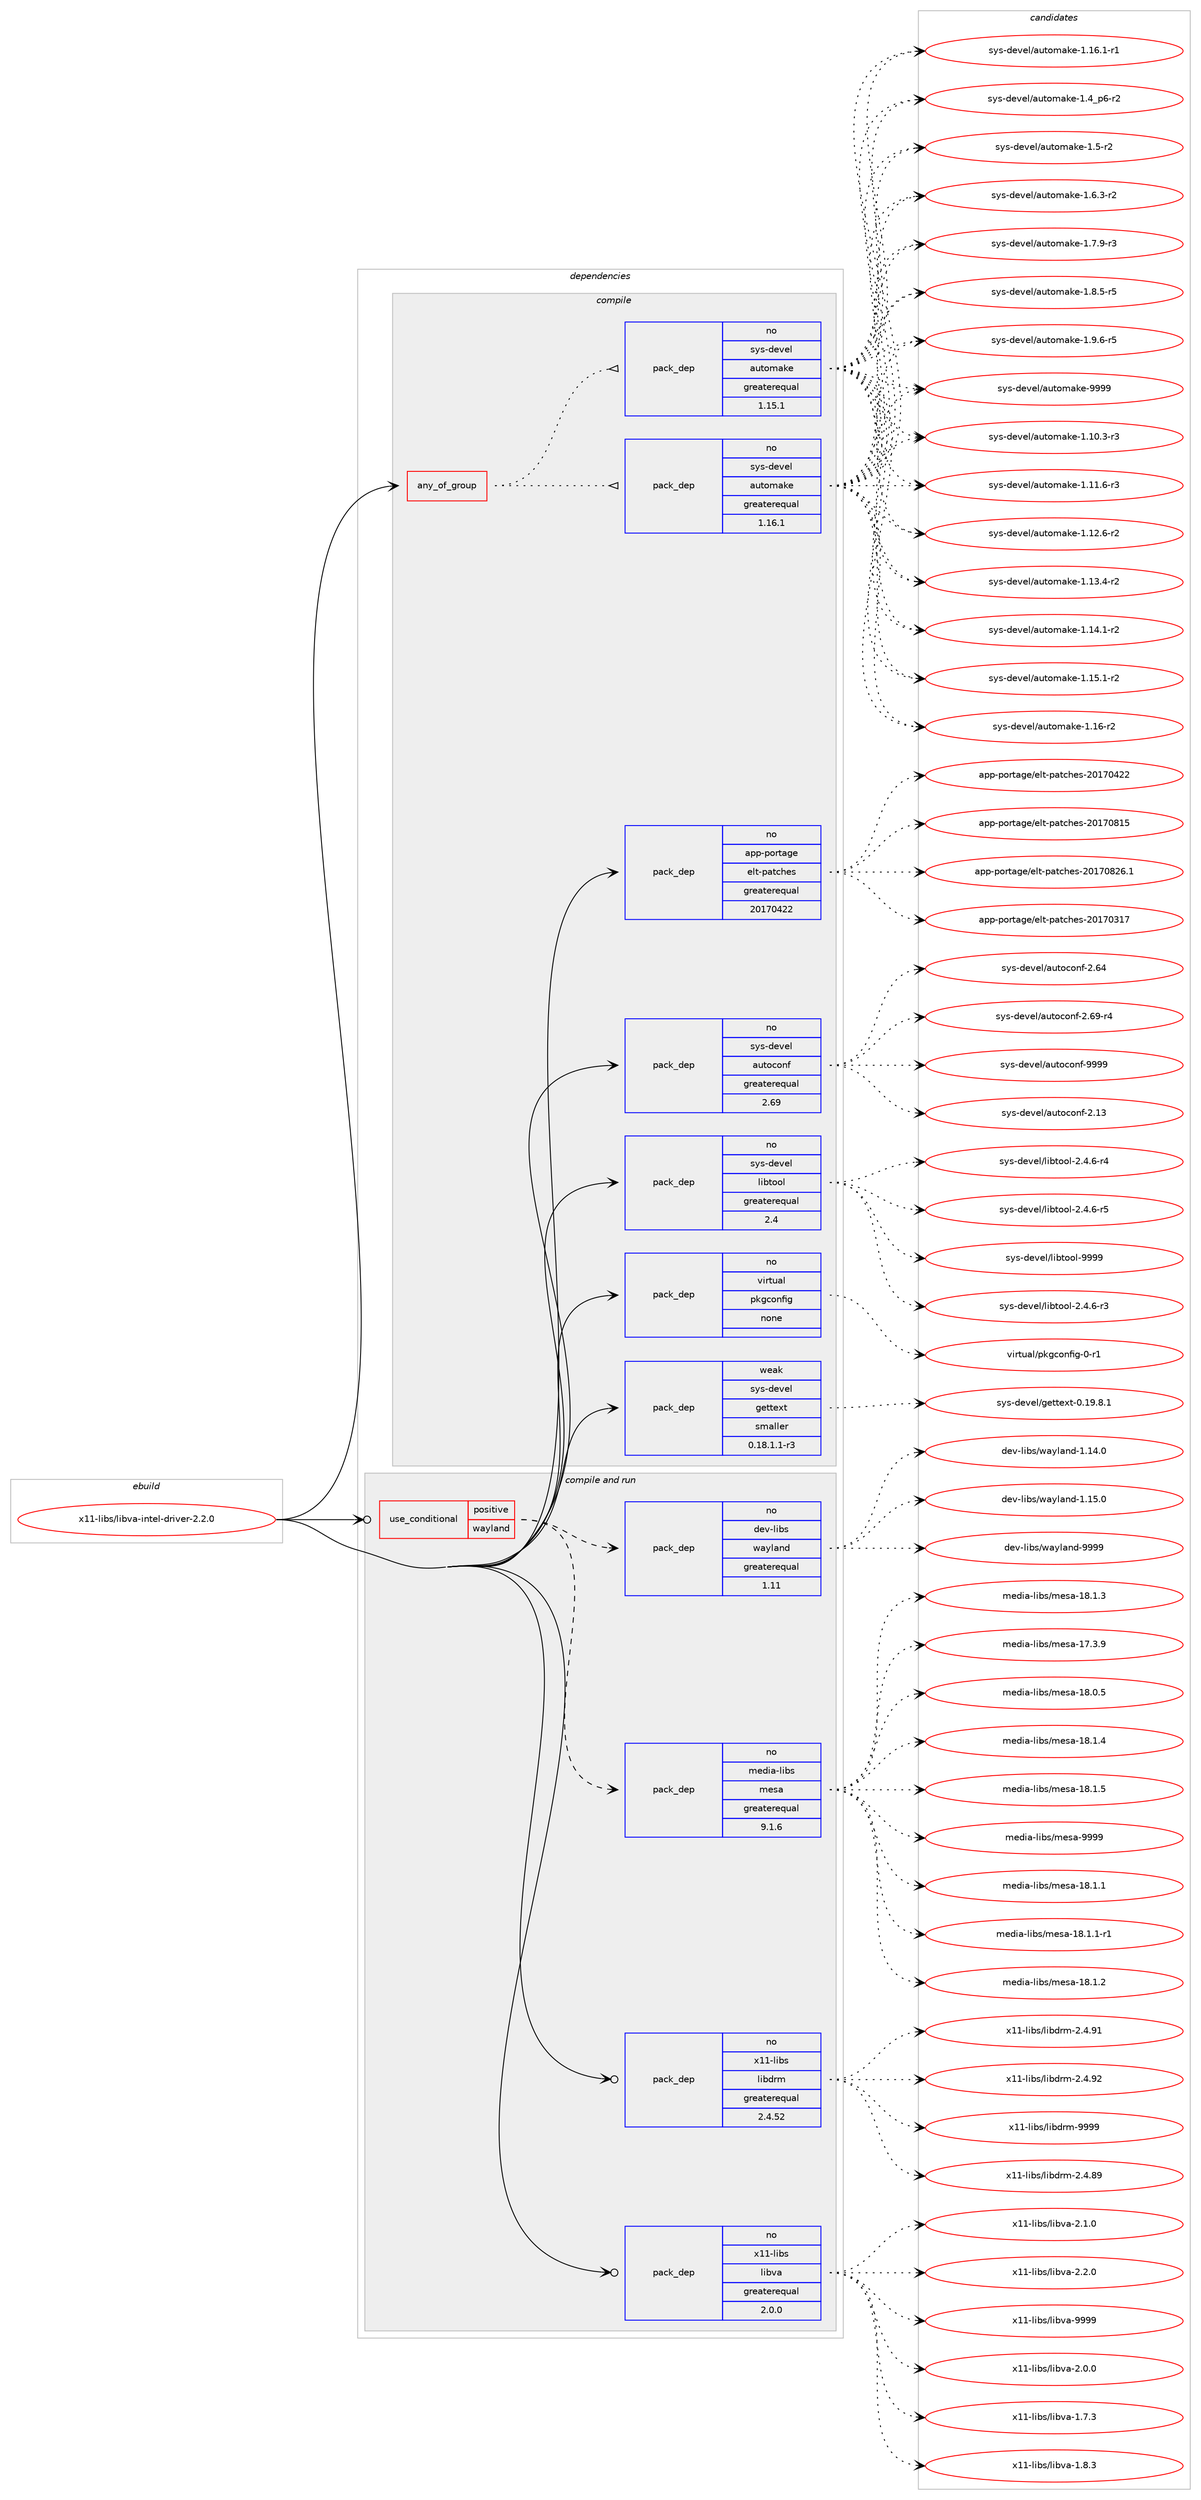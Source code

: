 digraph prolog {

# *************
# Graph options
# *************

newrank=true;
concentrate=true;
compound=true;
graph [rankdir=LR,fontname=Helvetica,fontsize=10,ranksep=1.5];#, ranksep=2.5, nodesep=0.2];
edge  [arrowhead=vee];
node  [fontname=Helvetica,fontsize=10];

# **********
# The ebuild
# **********

subgraph cluster_leftcol {
color=gray;
rank=same;
label=<<i>ebuild</i>>;
id [label="x11-libs/libva-intel-driver-2.2.0", color=red, width=4, href="../x11-libs/libva-intel-driver-2.2.0.svg"];
}

# ****************
# The dependencies
# ****************

subgraph cluster_midcol {
color=gray;
label=<<i>dependencies</i>>;
subgraph cluster_compile {
fillcolor="#eeeeee";
style=filled;
label=<<i>compile</i>>;
subgraph any174 {
dependency4673 [label=<<TABLE BORDER="0" CELLBORDER="1" CELLSPACING="0" CELLPADDING="4"><TR><TD CELLPADDING="10">any_of_group</TD></TR></TABLE>>, shape=none, color=red];subgraph pack3758 {
dependency4674 [label=<<TABLE BORDER="0" CELLBORDER="1" CELLSPACING="0" CELLPADDING="4" WIDTH="220"><TR><TD ROWSPAN="6" CELLPADDING="30">pack_dep</TD></TR><TR><TD WIDTH="110">no</TD></TR><TR><TD>sys-devel</TD></TR><TR><TD>automake</TD></TR><TR><TD>greaterequal</TD></TR><TR><TD>1.16.1</TD></TR></TABLE>>, shape=none, color=blue];
}
dependency4673:e -> dependency4674:w [weight=20,style="dotted",arrowhead="oinv"];
subgraph pack3759 {
dependency4675 [label=<<TABLE BORDER="0" CELLBORDER="1" CELLSPACING="0" CELLPADDING="4" WIDTH="220"><TR><TD ROWSPAN="6" CELLPADDING="30">pack_dep</TD></TR><TR><TD WIDTH="110">no</TD></TR><TR><TD>sys-devel</TD></TR><TR><TD>automake</TD></TR><TR><TD>greaterequal</TD></TR><TR><TD>1.15.1</TD></TR></TABLE>>, shape=none, color=blue];
}
dependency4673:e -> dependency4675:w [weight=20,style="dotted",arrowhead="oinv"];
}
id:e -> dependency4673:w [weight=20,style="solid",arrowhead="vee"];
subgraph pack3760 {
dependency4676 [label=<<TABLE BORDER="0" CELLBORDER="1" CELLSPACING="0" CELLPADDING="4" WIDTH="220"><TR><TD ROWSPAN="6" CELLPADDING="30">pack_dep</TD></TR><TR><TD WIDTH="110">no</TD></TR><TR><TD>app-portage</TD></TR><TR><TD>elt-patches</TD></TR><TR><TD>greaterequal</TD></TR><TR><TD>20170422</TD></TR></TABLE>>, shape=none, color=blue];
}
id:e -> dependency4676:w [weight=20,style="solid",arrowhead="vee"];
subgraph pack3761 {
dependency4677 [label=<<TABLE BORDER="0" CELLBORDER="1" CELLSPACING="0" CELLPADDING="4" WIDTH="220"><TR><TD ROWSPAN="6" CELLPADDING="30">pack_dep</TD></TR><TR><TD WIDTH="110">no</TD></TR><TR><TD>sys-devel</TD></TR><TR><TD>autoconf</TD></TR><TR><TD>greaterequal</TD></TR><TR><TD>2.69</TD></TR></TABLE>>, shape=none, color=blue];
}
id:e -> dependency4677:w [weight=20,style="solid",arrowhead="vee"];
subgraph pack3762 {
dependency4678 [label=<<TABLE BORDER="0" CELLBORDER="1" CELLSPACING="0" CELLPADDING="4" WIDTH="220"><TR><TD ROWSPAN="6" CELLPADDING="30">pack_dep</TD></TR><TR><TD WIDTH="110">no</TD></TR><TR><TD>sys-devel</TD></TR><TR><TD>libtool</TD></TR><TR><TD>greaterequal</TD></TR><TR><TD>2.4</TD></TR></TABLE>>, shape=none, color=blue];
}
id:e -> dependency4678:w [weight=20,style="solid",arrowhead="vee"];
subgraph pack3763 {
dependency4679 [label=<<TABLE BORDER="0" CELLBORDER="1" CELLSPACING="0" CELLPADDING="4" WIDTH="220"><TR><TD ROWSPAN="6" CELLPADDING="30">pack_dep</TD></TR><TR><TD WIDTH="110">no</TD></TR><TR><TD>virtual</TD></TR><TR><TD>pkgconfig</TD></TR><TR><TD>none</TD></TR><TR><TD></TD></TR></TABLE>>, shape=none, color=blue];
}
id:e -> dependency4679:w [weight=20,style="solid",arrowhead="vee"];
subgraph pack3764 {
dependency4680 [label=<<TABLE BORDER="0" CELLBORDER="1" CELLSPACING="0" CELLPADDING="4" WIDTH="220"><TR><TD ROWSPAN="6" CELLPADDING="30">pack_dep</TD></TR><TR><TD WIDTH="110">weak</TD></TR><TR><TD>sys-devel</TD></TR><TR><TD>gettext</TD></TR><TR><TD>smaller</TD></TR><TR><TD>0.18.1.1-r3</TD></TR></TABLE>>, shape=none, color=blue];
}
id:e -> dependency4680:w [weight=20,style="solid",arrowhead="vee"];
}
subgraph cluster_compileandrun {
fillcolor="#eeeeee";
style=filled;
label=<<i>compile and run</i>>;
subgraph cond741 {
dependency4681 [label=<<TABLE BORDER="0" CELLBORDER="1" CELLSPACING="0" CELLPADDING="4"><TR><TD ROWSPAN="3" CELLPADDING="10">use_conditional</TD></TR><TR><TD>positive</TD></TR><TR><TD>wayland</TD></TR></TABLE>>, shape=none, color=red];
subgraph pack3765 {
dependency4682 [label=<<TABLE BORDER="0" CELLBORDER="1" CELLSPACING="0" CELLPADDING="4" WIDTH="220"><TR><TD ROWSPAN="6" CELLPADDING="30">pack_dep</TD></TR><TR><TD WIDTH="110">no</TD></TR><TR><TD>media-libs</TD></TR><TR><TD>mesa</TD></TR><TR><TD>greaterequal</TD></TR><TR><TD>9.1.6</TD></TR></TABLE>>, shape=none, color=blue];
}
dependency4681:e -> dependency4682:w [weight=20,style="dashed",arrowhead="vee"];
subgraph pack3766 {
dependency4683 [label=<<TABLE BORDER="0" CELLBORDER="1" CELLSPACING="0" CELLPADDING="4" WIDTH="220"><TR><TD ROWSPAN="6" CELLPADDING="30">pack_dep</TD></TR><TR><TD WIDTH="110">no</TD></TR><TR><TD>dev-libs</TD></TR><TR><TD>wayland</TD></TR><TR><TD>greaterequal</TD></TR><TR><TD>1.11</TD></TR></TABLE>>, shape=none, color=blue];
}
dependency4681:e -> dependency4683:w [weight=20,style="dashed",arrowhead="vee"];
}
id:e -> dependency4681:w [weight=20,style="solid",arrowhead="odotvee"];
subgraph pack3767 {
dependency4684 [label=<<TABLE BORDER="0" CELLBORDER="1" CELLSPACING="0" CELLPADDING="4" WIDTH="220"><TR><TD ROWSPAN="6" CELLPADDING="30">pack_dep</TD></TR><TR><TD WIDTH="110">no</TD></TR><TR><TD>x11-libs</TD></TR><TR><TD>libdrm</TD></TR><TR><TD>greaterequal</TD></TR><TR><TD>2.4.52</TD></TR></TABLE>>, shape=none, color=blue];
}
id:e -> dependency4684:w [weight=20,style="solid",arrowhead="odotvee"];
subgraph pack3768 {
dependency4685 [label=<<TABLE BORDER="0" CELLBORDER="1" CELLSPACING="0" CELLPADDING="4" WIDTH="220"><TR><TD ROWSPAN="6" CELLPADDING="30">pack_dep</TD></TR><TR><TD WIDTH="110">no</TD></TR><TR><TD>x11-libs</TD></TR><TR><TD>libva</TD></TR><TR><TD>greaterequal</TD></TR><TR><TD>2.0.0</TD></TR></TABLE>>, shape=none, color=blue];
}
id:e -> dependency4685:w [weight=20,style="solid",arrowhead="odotvee"];
}
subgraph cluster_run {
fillcolor="#eeeeee";
style=filled;
label=<<i>run</i>>;
}
}

# **************
# The candidates
# **************

subgraph cluster_choices {
rank=same;
color=gray;
label=<<i>candidates</i>>;

subgraph choice3758 {
color=black;
nodesep=1;
choice11512111545100101118101108479711711611110997107101454946494846514511451 [label="sys-devel/automake-1.10.3-r3", color=red, width=4,href="../sys-devel/automake-1.10.3-r3.svg"];
choice11512111545100101118101108479711711611110997107101454946494946544511451 [label="sys-devel/automake-1.11.6-r3", color=red, width=4,href="../sys-devel/automake-1.11.6-r3.svg"];
choice11512111545100101118101108479711711611110997107101454946495046544511450 [label="sys-devel/automake-1.12.6-r2", color=red, width=4,href="../sys-devel/automake-1.12.6-r2.svg"];
choice11512111545100101118101108479711711611110997107101454946495146524511450 [label="sys-devel/automake-1.13.4-r2", color=red, width=4,href="../sys-devel/automake-1.13.4-r2.svg"];
choice11512111545100101118101108479711711611110997107101454946495246494511450 [label="sys-devel/automake-1.14.1-r2", color=red, width=4,href="../sys-devel/automake-1.14.1-r2.svg"];
choice11512111545100101118101108479711711611110997107101454946495346494511450 [label="sys-devel/automake-1.15.1-r2", color=red, width=4,href="../sys-devel/automake-1.15.1-r2.svg"];
choice1151211154510010111810110847971171161111099710710145494649544511450 [label="sys-devel/automake-1.16-r2", color=red, width=4,href="../sys-devel/automake-1.16-r2.svg"];
choice11512111545100101118101108479711711611110997107101454946495446494511449 [label="sys-devel/automake-1.16.1-r1", color=red, width=4,href="../sys-devel/automake-1.16.1-r1.svg"];
choice115121115451001011181011084797117116111109971071014549465295112544511450 [label="sys-devel/automake-1.4_p6-r2", color=red, width=4,href="../sys-devel/automake-1.4_p6-r2.svg"];
choice11512111545100101118101108479711711611110997107101454946534511450 [label="sys-devel/automake-1.5-r2", color=red, width=4,href="../sys-devel/automake-1.5-r2.svg"];
choice115121115451001011181011084797117116111109971071014549465446514511450 [label="sys-devel/automake-1.6.3-r2", color=red, width=4,href="../sys-devel/automake-1.6.3-r2.svg"];
choice115121115451001011181011084797117116111109971071014549465546574511451 [label="sys-devel/automake-1.7.9-r3", color=red, width=4,href="../sys-devel/automake-1.7.9-r3.svg"];
choice115121115451001011181011084797117116111109971071014549465646534511453 [label="sys-devel/automake-1.8.5-r5", color=red, width=4,href="../sys-devel/automake-1.8.5-r5.svg"];
choice115121115451001011181011084797117116111109971071014549465746544511453 [label="sys-devel/automake-1.9.6-r5", color=red, width=4,href="../sys-devel/automake-1.9.6-r5.svg"];
choice115121115451001011181011084797117116111109971071014557575757 [label="sys-devel/automake-9999", color=red, width=4,href="../sys-devel/automake-9999.svg"];
dependency4674:e -> choice11512111545100101118101108479711711611110997107101454946494846514511451:w [style=dotted,weight="100"];
dependency4674:e -> choice11512111545100101118101108479711711611110997107101454946494946544511451:w [style=dotted,weight="100"];
dependency4674:e -> choice11512111545100101118101108479711711611110997107101454946495046544511450:w [style=dotted,weight="100"];
dependency4674:e -> choice11512111545100101118101108479711711611110997107101454946495146524511450:w [style=dotted,weight="100"];
dependency4674:e -> choice11512111545100101118101108479711711611110997107101454946495246494511450:w [style=dotted,weight="100"];
dependency4674:e -> choice11512111545100101118101108479711711611110997107101454946495346494511450:w [style=dotted,weight="100"];
dependency4674:e -> choice1151211154510010111810110847971171161111099710710145494649544511450:w [style=dotted,weight="100"];
dependency4674:e -> choice11512111545100101118101108479711711611110997107101454946495446494511449:w [style=dotted,weight="100"];
dependency4674:e -> choice115121115451001011181011084797117116111109971071014549465295112544511450:w [style=dotted,weight="100"];
dependency4674:e -> choice11512111545100101118101108479711711611110997107101454946534511450:w [style=dotted,weight="100"];
dependency4674:e -> choice115121115451001011181011084797117116111109971071014549465446514511450:w [style=dotted,weight="100"];
dependency4674:e -> choice115121115451001011181011084797117116111109971071014549465546574511451:w [style=dotted,weight="100"];
dependency4674:e -> choice115121115451001011181011084797117116111109971071014549465646534511453:w [style=dotted,weight="100"];
dependency4674:e -> choice115121115451001011181011084797117116111109971071014549465746544511453:w [style=dotted,weight="100"];
dependency4674:e -> choice115121115451001011181011084797117116111109971071014557575757:w [style=dotted,weight="100"];
}
subgraph choice3759 {
color=black;
nodesep=1;
choice11512111545100101118101108479711711611110997107101454946494846514511451 [label="sys-devel/automake-1.10.3-r3", color=red, width=4,href="../sys-devel/automake-1.10.3-r3.svg"];
choice11512111545100101118101108479711711611110997107101454946494946544511451 [label="sys-devel/automake-1.11.6-r3", color=red, width=4,href="../sys-devel/automake-1.11.6-r3.svg"];
choice11512111545100101118101108479711711611110997107101454946495046544511450 [label="sys-devel/automake-1.12.6-r2", color=red, width=4,href="../sys-devel/automake-1.12.6-r2.svg"];
choice11512111545100101118101108479711711611110997107101454946495146524511450 [label="sys-devel/automake-1.13.4-r2", color=red, width=4,href="../sys-devel/automake-1.13.4-r2.svg"];
choice11512111545100101118101108479711711611110997107101454946495246494511450 [label="sys-devel/automake-1.14.1-r2", color=red, width=4,href="../sys-devel/automake-1.14.1-r2.svg"];
choice11512111545100101118101108479711711611110997107101454946495346494511450 [label="sys-devel/automake-1.15.1-r2", color=red, width=4,href="../sys-devel/automake-1.15.1-r2.svg"];
choice1151211154510010111810110847971171161111099710710145494649544511450 [label="sys-devel/automake-1.16-r2", color=red, width=4,href="../sys-devel/automake-1.16-r2.svg"];
choice11512111545100101118101108479711711611110997107101454946495446494511449 [label="sys-devel/automake-1.16.1-r1", color=red, width=4,href="../sys-devel/automake-1.16.1-r1.svg"];
choice115121115451001011181011084797117116111109971071014549465295112544511450 [label="sys-devel/automake-1.4_p6-r2", color=red, width=4,href="../sys-devel/automake-1.4_p6-r2.svg"];
choice11512111545100101118101108479711711611110997107101454946534511450 [label="sys-devel/automake-1.5-r2", color=red, width=4,href="../sys-devel/automake-1.5-r2.svg"];
choice115121115451001011181011084797117116111109971071014549465446514511450 [label="sys-devel/automake-1.6.3-r2", color=red, width=4,href="../sys-devel/automake-1.6.3-r2.svg"];
choice115121115451001011181011084797117116111109971071014549465546574511451 [label="sys-devel/automake-1.7.9-r3", color=red, width=4,href="../sys-devel/automake-1.7.9-r3.svg"];
choice115121115451001011181011084797117116111109971071014549465646534511453 [label="sys-devel/automake-1.8.5-r5", color=red, width=4,href="../sys-devel/automake-1.8.5-r5.svg"];
choice115121115451001011181011084797117116111109971071014549465746544511453 [label="sys-devel/automake-1.9.6-r5", color=red, width=4,href="../sys-devel/automake-1.9.6-r5.svg"];
choice115121115451001011181011084797117116111109971071014557575757 [label="sys-devel/automake-9999", color=red, width=4,href="../sys-devel/automake-9999.svg"];
dependency4675:e -> choice11512111545100101118101108479711711611110997107101454946494846514511451:w [style=dotted,weight="100"];
dependency4675:e -> choice11512111545100101118101108479711711611110997107101454946494946544511451:w [style=dotted,weight="100"];
dependency4675:e -> choice11512111545100101118101108479711711611110997107101454946495046544511450:w [style=dotted,weight="100"];
dependency4675:e -> choice11512111545100101118101108479711711611110997107101454946495146524511450:w [style=dotted,weight="100"];
dependency4675:e -> choice11512111545100101118101108479711711611110997107101454946495246494511450:w [style=dotted,weight="100"];
dependency4675:e -> choice11512111545100101118101108479711711611110997107101454946495346494511450:w [style=dotted,weight="100"];
dependency4675:e -> choice1151211154510010111810110847971171161111099710710145494649544511450:w [style=dotted,weight="100"];
dependency4675:e -> choice11512111545100101118101108479711711611110997107101454946495446494511449:w [style=dotted,weight="100"];
dependency4675:e -> choice115121115451001011181011084797117116111109971071014549465295112544511450:w [style=dotted,weight="100"];
dependency4675:e -> choice11512111545100101118101108479711711611110997107101454946534511450:w [style=dotted,weight="100"];
dependency4675:e -> choice115121115451001011181011084797117116111109971071014549465446514511450:w [style=dotted,weight="100"];
dependency4675:e -> choice115121115451001011181011084797117116111109971071014549465546574511451:w [style=dotted,weight="100"];
dependency4675:e -> choice115121115451001011181011084797117116111109971071014549465646534511453:w [style=dotted,weight="100"];
dependency4675:e -> choice115121115451001011181011084797117116111109971071014549465746544511453:w [style=dotted,weight="100"];
dependency4675:e -> choice115121115451001011181011084797117116111109971071014557575757:w [style=dotted,weight="100"];
}
subgraph choice3760 {
color=black;
nodesep=1;
choice97112112451121111141169710310147101108116451129711699104101115455048495548514955 [label="app-portage/elt-patches-20170317", color=red, width=4,href="../app-portage/elt-patches-20170317.svg"];
choice97112112451121111141169710310147101108116451129711699104101115455048495548525050 [label="app-portage/elt-patches-20170422", color=red, width=4,href="../app-portage/elt-patches-20170422.svg"];
choice97112112451121111141169710310147101108116451129711699104101115455048495548564953 [label="app-portage/elt-patches-20170815", color=red, width=4,href="../app-portage/elt-patches-20170815.svg"];
choice971121124511211111411697103101471011081164511297116991041011154550484955485650544649 [label="app-portage/elt-patches-20170826.1", color=red, width=4,href="../app-portage/elt-patches-20170826.1.svg"];
dependency4676:e -> choice97112112451121111141169710310147101108116451129711699104101115455048495548514955:w [style=dotted,weight="100"];
dependency4676:e -> choice97112112451121111141169710310147101108116451129711699104101115455048495548525050:w [style=dotted,weight="100"];
dependency4676:e -> choice97112112451121111141169710310147101108116451129711699104101115455048495548564953:w [style=dotted,weight="100"];
dependency4676:e -> choice971121124511211111411697103101471011081164511297116991041011154550484955485650544649:w [style=dotted,weight="100"];
}
subgraph choice3761 {
color=black;
nodesep=1;
choice115121115451001011181011084797117116111991111101024550464951 [label="sys-devel/autoconf-2.13", color=red, width=4,href="../sys-devel/autoconf-2.13.svg"];
choice115121115451001011181011084797117116111991111101024550465452 [label="sys-devel/autoconf-2.64", color=red, width=4,href="../sys-devel/autoconf-2.64.svg"];
choice1151211154510010111810110847971171161119911111010245504654574511452 [label="sys-devel/autoconf-2.69-r4", color=red, width=4,href="../sys-devel/autoconf-2.69-r4.svg"];
choice115121115451001011181011084797117116111991111101024557575757 [label="sys-devel/autoconf-9999", color=red, width=4,href="../sys-devel/autoconf-9999.svg"];
dependency4677:e -> choice115121115451001011181011084797117116111991111101024550464951:w [style=dotted,weight="100"];
dependency4677:e -> choice115121115451001011181011084797117116111991111101024550465452:w [style=dotted,weight="100"];
dependency4677:e -> choice1151211154510010111810110847971171161119911111010245504654574511452:w [style=dotted,weight="100"];
dependency4677:e -> choice115121115451001011181011084797117116111991111101024557575757:w [style=dotted,weight="100"];
}
subgraph choice3762 {
color=black;
nodesep=1;
choice1151211154510010111810110847108105981161111111084550465246544511451 [label="sys-devel/libtool-2.4.6-r3", color=red, width=4,href="../sys-devel/libtool-2.4.6-r3.svg"];
choice1151211154510010111810110847108105981161111111084550465246544511452 [label="sys-devel/libtool-2.4.6-r4", color=red, width=4,href="../sys-devel/libtool-2.4.6-r4.svg"];
choice1151211154510010111810110847108105981161111111084550465246544511453 [label="sys-devel/libtool-2.4.6-r5", color=red, width=4,href="../sys-devel/libtool-2.4.6-r5.svg"];
choice1151211154510010111810110847108105981161111111084557575757 [label="sys-devel/libtool-9999", color=red, width=4,href="../sys-devel/libtool-9999.svg"];
dependency4678:e -> choice1151211154510010111810110847108105981161111111084550465246544511451:w [style=dotted,weight="100"];
dependency4678:e -> choice1151211154510010111810110847108105981161111111084550465246544511452:w [style=dotted,weight="100"];
dependency4678:e -> choice1151211154510010111810110847108105981161111111084550465246544511453:w [style=dotted,weight="100"];
dependency4678:e -> choice1151211154510010111810110847108105981161111111084557575757:w [style=dotted,weight="100"];
}
subgraph choice3763 {
color=black;
nodesep=1;
choice11810511411611797108471121071039911111010210510345484511449 [label="virtual/pkgconfig-0-r1", color=red, width=4,href="../virtual/pkgconfig-0-r1.svg"];
dependency4679:e -> choice11810511411611797108471121071039911111010210510345484511449:w [style=dotted,weight="100"];
}
subgraph choice3764 {
color=black;
nodesep=1;
choice1151211154510010111810110847103101116116101120116454846495746564649 [label="sys-devel/gettext-0.19.8.1", color=red, width=4,href="../sys-devel/gettext-0.19.8.1.svg"];
dependency4680:e -> choice1151211154510010111810110847103101116116101120116454846495746564649:w [style=dotted,weight="100"];
}
subgraph choice3765 {
color=black;
nodesep=1;
choice109101100105974510810598115471091011159745495646494649 [label="media-libs/mesa-18.1.1", color=red, width=4,href="../media-libs/mesa-18.1.1.svg"];
choice1091011001059745108105981154710910111597454956464946494511449 [label="media-libs/mesa-18.1.1-r1", color=red, width=4,href="../media-libs/mesa-18.1.1-r1.svg"];
choice109101100105974510810598115471091011159745495646494650 [label="media-libs/mesa-18.1.2", color=red, width=4,href="../media-libs/mesa-18.1.2.svg"];
choice109101100105974510810598115471091011159745495646494651 [label="media-libs/mesa-18.1.3", color=red, width=4,href="../media-libs/mesa-18.1.3.svg"];
choice109101100105974510810598115471091011159745495546514657 [label="media-libs/mesa-17.3.9", color=red, width=4,href="../media-libs/mesa-17.3.9.svg"];
choice109101100105974510810598115471091011159745495646484653 [label="media-libs/mesa-18.0.5", color=red, width=4,href="../media-libs/mesa-18.0.5.svg"];
choice109101100105974510810598115471091011159745495646494652 [label="media-libs/mesa-18.1.4", color=red, width=4,href="../media-libs/mesa-18.1.4.svg"];
choice109101100105974510810598115471091011159745495646494653 [label="media-libs/mesa-18.1.5", color=red, width=4,href="../media-libs/mesa-18.1.5.svg"];
choice10910110010597451081059811547109101115974557575757 [label="media-libs/mesa-9999", color=red, width=4,href="../media-libs/mesa-9999.svg"];
dependency4682:e -> choice109101100105974510810598115471091011159745495646494649:w [style=dotted,weight="100"];
dependency4682:e -> choice1091011001059745108105981154710910111597454956464946494511449:w [style=dotted,weight="100"];
dependency4682:e -> choice109101100105974510810598115471091011159745495646494650:w [style=dotted,weight="100"];
dependency4682:e -> choice109101100105974510810598115471091011159745495646494651:w [style=dotted,weight="100"];
dependency4682:e -> choice109101100105974510810598115471091011159745495546514657:w [style=dotted,weight="100"];
dependency4682:e -> choice109101100105974510810598115471091011159745495646484653:w [style=dotted,weight="100"];
dependency4682:e -> choice109101100105974510810598115471091011159745495646494652:w [style=dotted,weight="100"];
dependency4682:e -> choice109101100105974510810598115471091011159745495646494653:w [style=dotted,weight="100"];
dependency4682:e -> choice10910110010597451081059811547109101115974557575757:w [style=dotted,weight="100"];
}
subgraph choice3766 {
color=black;
nodesep=1;
choice100101118451081059811547119971211089711010045494649524648 [label="dev-libs/wayland-1.14.0", color=red, width=4,href="../dev-libs/wayland-1.14.0.svg"];
choice100101118451081059811547119971211089711010045494649534648 [label="dev-libs/wayland-1.15.0", color=red, width=4,href="../dev-libs/wayland-1.15.0.svg"];
choice10010111845108105981154711997121108971101004557575757 [label="dev-libs/wayland-9999", color=red, width=4,href="../dev-libs/wayland-9999.svg"];
dependency4683:e -> choice100101118451081059811547119971211089711010045494649524648:w [style=dotted,weight="100"];
dependency4683:e -> choice100101118451081059811547119971211089711010045494649534648:w [style=dotted,weight="100"];
dependency4683:e -> choice10010111845108105981154711997121108971101004557575757:w [style=dotted,weight="100"];
}
subgraph choice3767 {
color=black;
nodesep=1;
choice12049494510810598115471081059810011410945504652465657 [label="x11-libs/libdrm-2.4.89", color=red, width=4,href="../x11-libs/libdrm-2.4.89.svg"];
choice12049494510810598115471081059810011410945504652465749 [label="x11-libs/libdrm-2.4.91", color=red, width=4,href="../x11-libs/libdrm-2.4.91.svg"];
choice12049494510810598115471081059810011410945504652465750 [label="x11-libs/libdrm-2.4.92", color=red, width=4,href="../x11-libs/libdrm-2.4.92.svg"];
choice1204949451081059811547108105981001141094557575757 [label="x11-libs/libdrm-9999", color=red, width=4,href="../x11-libs/libdrm-9999.svg"];
dependency4684:e -> choice12049494510810598115471081059810011410945504652465657:w [style=dotted,weight="100"];
dependency4684:e -> choice12049494510810598115471081059810011410945504652465749:w [style=dotted,weight="100"];
dependency4684:e -> choice12049494510810598115471081059810011410945504652465750:w [style=dotted,weight="100"];
dependency4684:e -> choice1204949451081059811547108105981001141094557575757:w [style=dotted,weight="100"];
}
subgraph choice3768 {
color=black;
nodesep=1;
choice12049494510810598115471081059811897455046484648 [label="x11-libs/libva-2.0.0", color=red, width=4,href="../x11-libs/libva-2.0.0.svg"];
choice12049494510810598115471081059811897454946554651 [label="x11-libs/libva-1.7.3", color=red, width=4,href="../x11-libs/libva-1.7.3.svg"];
choice12049494510810598115471081059811897454946564651 [label="x11-libs/libva-1.8.3", color=red, width=4,href="../x11-libs/libva-1.8.3.svg"];
choice12049494510810598115471081059811897455046494648 [label="x11-libs/libva-2.1.0", color=red, width=4,href="../x11-libs/libva-2.1.0.svg"];
choice12049494510810598115471081059811897455046504648 [label="x11-libs/libva-2.2.0", color=red, width=4,href="../x11-libs/libva-2.2.0.svg"];
choice120494945108105981154710810598118974557575757 [label="x11-libs/libva-9999", color=red, width=4,href="../x11-libs/libva-9999.svg"];
dependency4685:e -> choice12049494510810598115471081059811897455046484648:w [style=dotted,weight="100"];
dependency4685:e -> choice12049494510810598115471081059811897454946554651:w [style=dotted,weight="100"];
dependency4685:e -> choice12049494510810598115471081059811897454946564651:w [style=dotted,weight="100"];
dependency4685:e -> choice12049494510810598115471081059811897455046494648:w [style=dotted,weight="100"];
dependency4685:e -> choice12049494510810598115471081059811897455046504648:w [style=dotted,weight="100"];
dependency4685:e -> choice120494945108105981154710810598118974557575757:w [style=dotted,weight="100"];
}
}

}

